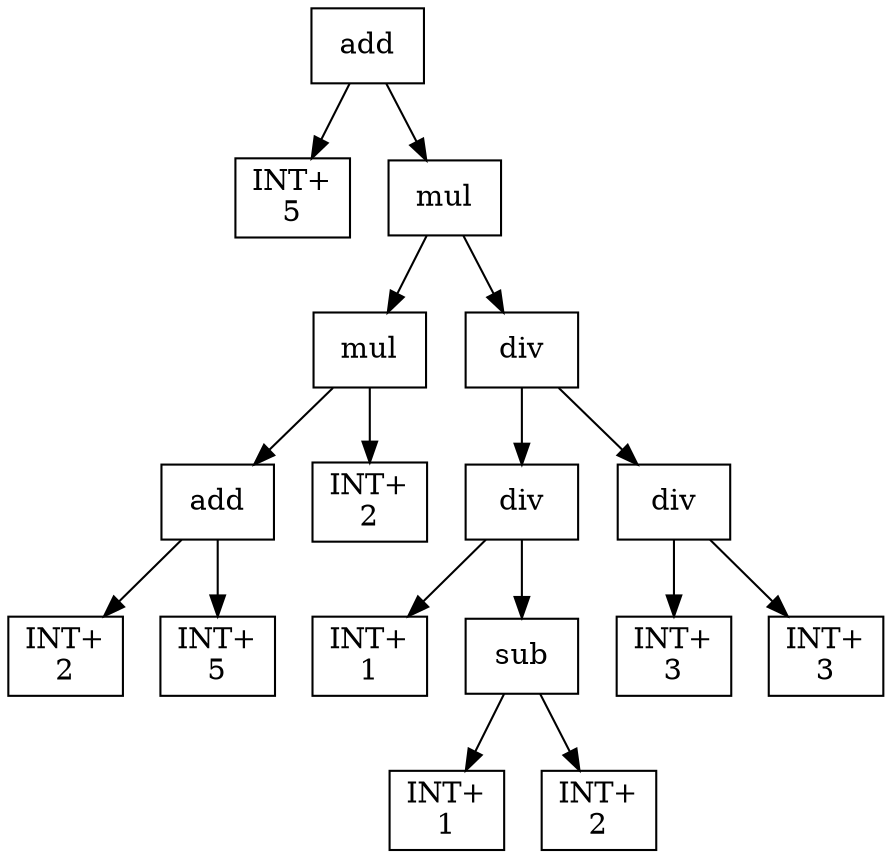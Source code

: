 digraph expr {
  node [shape=box];
  n1 [label="add"];
  n2 [label="INT+\n5"];
  n3 [label="mul"];
  n4 [label="mul"];
  n5 [label="add"];
  n6 [label="INT+\n2"];
  n7 [label="INT+\n5"];
  n5 -> n6;
  n5 -> n7;
  n8 [label="INT+\n2"];
  n4 -> n5;
  n4 -> n8;
  n9 [label="div"];
  n10 [label="div"];
  n11 [label="INT+\n1"];
  n12 [label="sub"];
  n13 [label="INT+\n1"];
  n14 [label="INT+\n2"];
  n12 -> n13;
  n12 -> n14;
  n10 -> n11;
  n10 -> n12;
  n15 [label="div"];
  n16 [label="INT+\n3"];
  n17 [label="INT+\n3"];
  n15 -> n16;
  n15 -> n17;
  n9 -> n10;
  n9 -> n15;
  n3 -> n4;
  n3 -> n9;
  n1 -> n2;
  n1 -> n3;
}